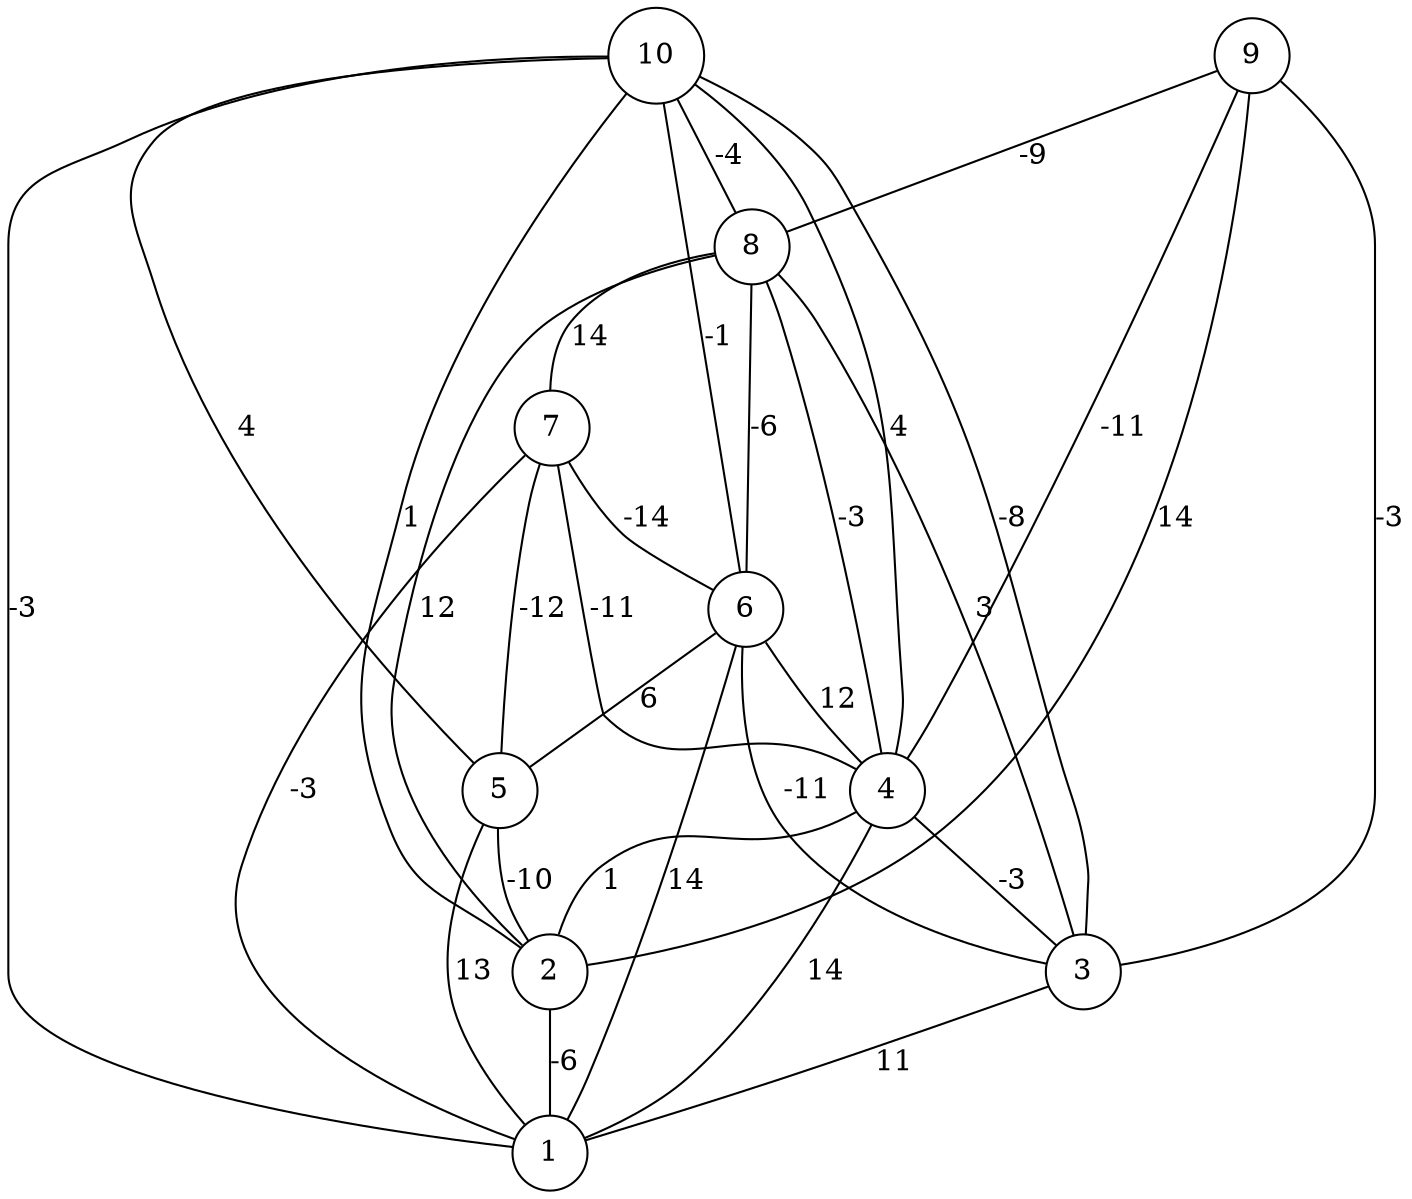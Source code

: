 graph { 
	 fontname="Helvetica,Arial,sans-serif" 
	 node [shape = circle]; 
	 10 -- 1 [label = "-3"];
	 10 -- 2 [label = "1"];
	 10 -- 3 [label = "-8"];
	 10 -- 4 [label = "4"];
	 10 -- 5 [label = "4"];
	 10 -- 6 [label = "-1"];
	 10 -- 8 [label = "-4"];
	 9 -- 2 [label = "14"];
	 9 -- 3 [label = "-3"];
	 9 -- 4 [label = "-11"];
	 9 -- 8 [label = "-9"];
	 8 -- 2 [label = "12"];
	 8 -- 3 [label = "3"];
	 8 -- 4 [label = "-3"];
	 8 -- 6 [label = "-6"];
	 8 -- 7 [label = "14"];
	 7 -- 1 [label = "-3"];
	 7 -- 4 [label = "-11"];
	 7 -- 5 [label = "-12"];
	 7 -- 6 [label = "-14"];
	 6 -- 1 [label = "14"];
	 6 -- 3 [label = "-11"];
	 6 -- 4 [label = "12"];
	 6 -- 5 [label = "6"];
	 5 -- 1 [label = "13"];
	 5 -- 2 [label = "-10"];
	 4 -- 1 [label = "14"];
	 4 -- 2 [label = "1"];
	 4 -- 3 [label = "-3"];
	 3 -- 1 [label = "11"];
	 2 -- 1 [label = "-6"];
	 1;
	 2;
	 3;
	 4;
	 5;
	 6;
	 7;
	 8;
	 9;
	 10;
}
